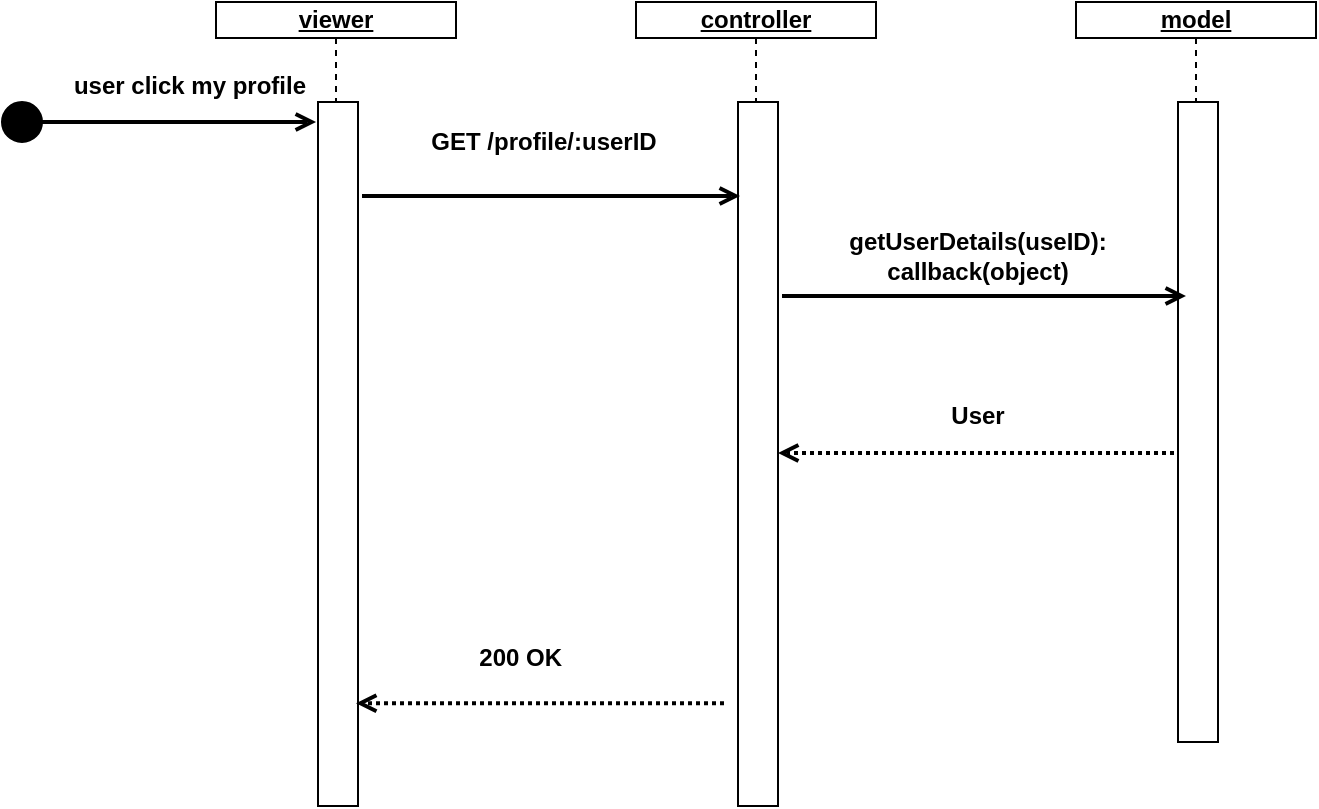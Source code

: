 <mxfile version="17.0.0" type="device"><diagram id="bLNHrJwJ8SVz2Z7P9luw" name="Page-1"><mxGraphModel dx="1185" dy="623" grid="1" gridSize="10" guides="1" tooltips="1" connect="1" arrows="1" fold="1" page="1" pageScale="1" pageWidth="827" pageHeight="1169" math="0" shadow="0"><root><mxCell id="0"/><mxCell id="1" parent="0"/><mxCell id="-ubt34dE8VMtw2WTv6oI-708" style="shape=rect;fillColor=none;strokeColor=none;shadow=0;strokeWidth=1;opacity=100.0;gliffyId=0;" vertex="1" parent="1"><mxGeometry x="407" y="710" width="120" height="100" as="geometry"/></mxCell><mxCell id="-ubt34dE8VMtw2WTv6oI-709" value="&lt;div style='width: 117.0px;height:auto;word-break: break-word;'&gt;&lt;div align=&quot;center&quot;&gt;&lt;span style=&quot;font-size: 12px; font-family: Arial; white-space: pre-wrap; font-weight: bold; text-decoration: underline; line-height: 14px; color: rgb(0, 0, 0);&quot;&gt;viewer&lt;/span&gt;&lt;/div&gt;&lt;/div&gt;" style="shape=rect;shadow=0;strokeWidth=1;fillColor=#FFFFFF;strokeColor=#000000;opacity=100.0;html=1;nl2Br=0;verticalAlign=top;align=center;spacingLeft=0.0;spacingRight=0;spacingTop=-5.0;spacingBottom=2;whiteSpace=wrap;gliffyId=1;" vertex="1" parent="-ubt34dE8VMtw2WTv6oI-708"><mxGeometry width="120" height="18" as="geometry"/></mxCell><mxCell id="-ubt34dE8VMtw2WTv6oI-710" style="shape=line;direction=south;dashed=1;shadow=0;strokeWidth=1;fillColor=#FFFFFF;strokeColor=#000000;opacity=100.0;gliffyId=3;" vertex="1" parent="-ubt34dE8VMtw2WTv6oI-708"><mxGeometry y="18" width="120" height="82" as="geometry"/></mxCell><mxCell id="-ubt34dE8VMtw2WTv6oI-711" style="shape=rect;fillColor=none;strokeColor=none;shadow=0;strokeWidth=1;opacity=100.0;gliffyId=4;" vertex="1" parent="1"><mxGeometry x="617" y="710" width="120" height="100" as="geometry"/></mxCell><mxCell id="-ubt34dE8VMtw2WTv6oI-712" value="&lt;div style='width: 117.0px;height:auto;word-break: break-word;'&gt;&lt;div align=&quot;center&quot;&gt;&lt;span style=&quot;font-size: 12px; font-family: Arial; white-space: pre-wrap; font-weight: bold; text-decoration: underline; line-height: 14px; color: rgb(0, 0, 0);&quot;&gt;controller&lt;/span&gt;&lt;/div&gt;&lt;/div&gt;" style="shape=rect;shadow=0;strokeWidth=1;fillColor=#FFFFFF;strokeColor=#000000;opacity=100.0;html=1;nl2Br=0;verticalAlign=top;align=center;spacingLeft=0.0;spacingRight=0;spacingTop=-5.0;spacingBottom=2;whiteSpace=wrap;gliffyId=5;" vertex="1" parent="-ubt34dE8VMtw2WTv6oI-711"><mxGeometry width="120" height="18" as="geometry"/></mxCell><mxCell id="-ubt34dE8VMtw2WTv6oI-713" style="shape=line;direction=south;dashed=1;shadow=0;strokeWidth=1;fillColor=#FFFFFF;strokeColor=#000000;opacity=100.0;gliffyId=7;" vertex="1" parent="-ubt34dE8VMtw2WTv6oI-711"><mxGeometry y="18" width="120" height="82" as="geometry"/></mxCell><mxCell id="-ubt34dE8VMtw2WTv6oI-714" style="shape=rect;fillColor=none;strokeColor=none;shadow=0;strokeWidth=1;opacity=100.0;gliffyId=8;" vertex="1" parent="1"><mxGeometry x="837" y="710" width="120" height="100" as="geometry"/></mxCell><mxCell id="-ubt34dE8VMtw2WTv6oI-715" value="&lt;div style='width: 117.0px;height:auto;word-break: break-word;'&gt;&lt;div align=&quot;center&quot;&gt;&lt;span style=&quot;font-size: 12px; font-family: Arial; white-space: pre-wrap; font-weight: bold; text-decoration: underline; line-height: 14px; color: rgb(0, 0, 0);&quot;&gt;model&lt;/span&gt;&lt;/div&gt;&lt;/div&gt;" style="shape=rect;shadow=0;strokeWidth=1;fillColor=#FFFFFF;strokeColor=#000000;opacity=100.0;html=1;nl2Br=0;verticalAlign=top;align=center;spacingLeft=0.0;spacingRight=0;spacingTop=-5.0;spacingBottom=2;whiteSpace=wrap;gliffyId=9;" vertex="1" parent="-ubt34dE8VMtw2WTv6oI-714"><mxGeometry width="120" height="18" as="geometry"/></mxCell><mxCell id="-ubt34dE8VMtw2WTv6oI-716" style="shape=line;direction=south;dashed=1;shadow=0;strokeWidth=1;fillColor=#FFFFFF;strokeColor=#000000;opacity=100.0;gliffyId=11;" vertex="1" parent="-ubt34dE8VMtw2WTv6oI-714"><mxGeometry y="18" width="120" height="82" as="geometry"/></mxCell><mxCell id="-ubt34dE8VMtw2WTv6oI-717" style="shape=ellipse;perimeter=ellipsePerimeter;shadow=0;strokeWidth=1;fillColor=#000000;strokeColor=#000000;opacity=100.0;gliffyId=13;" vertex="1" parent="1"><mxGeometry x="300" y="760" width="20" height="20" as="geometry"/></mxCell><mxCell id="-ubt34dE8VMtw2WTv6oI-718" style="shape=rect;shadow=0;strokeWidth=1;fillColor=#ffffff;strokeColor=#000000;opacity=100.0;gliffyId=16;" vertex="1" parent="1"><mxGeometry x="458" y="760" width="20" height="352" as="geometry"/></mxCell><mxCell id="-ubt34dE8VMtw2WTv6oI-719" style="shape=filledEdge;strokeWidth=2;strokeColor=#000000;fillColor=none;startArrow=none;startFill=0;startSize=6;endArrow=open;endFill=0;endSize=6;rounded=1;gliffyId=18;edgeStyle=orthogonalEdgeStyle;" edge="1" parent="1" source="-ubt34dE8VMtw2WTv6oI-717"><mxGeometry width="100" height="100" relative="1" as="geometry"><mxPoint x="457.025" y="770" as="targetPoint"/><Array as="points"><mxPoint x="320" y="770"/><mxPoint x="365.675" y="770"/><mxPoint x="411.35" y="770"/></Array></mxGeometry></mxCell><mxCell id="-ubt34dE8VMtw2WTv6oI-720" value="&lt;div style='width: 147.0px;height:auto;word-break: break-word;'&gt;&lt;div align=&quot;center&quot;&gt;&lt;span style=&quot;font-size: 12px; font-family: Arial; white-space: pre-wrap; font-weight: bold; line-height: 14px; color: rgb(0, 0, 0);&quot;&gt;user click my profile&lt;/span&gt;&lt;/div&gt;&lt;/div&gt;" style="text;html=1;nl2Br=0;html=1;nl2Br=0;verticalAlign=middle;align=center;spacingLeft=0.0;spacingRight=0;whiteSpace=wrap;gliffyId=21;" vertex="1" parent="1"><mxGeometry x="319" y="745" width="150" height="14" as="geometry"/></mxCell><mxCell id="-ubt34dE8VMtw2WTv6oI-721" style="shape=rect;shadow=0;strokeWidth=1;fillColor=#ffffff;strokeColor=#000000;opacity=100.0;gliffyId=22;" vertex="1" parent="1"><mxGeometry x="668" y="760" width="20" height="352" as="geometry"/></mxCell><mxCell id="-ubt34dE8VMtw2WTv6oI-722" style="shape=filledEdge;strokeWidth=2;strokeColor=#000000;fillColor=none;startArrow=none;startFill=0;startSize=6;endArrow=open;endFill=0;endSize=6;rounded=1;gliffyId=23;edgeStyle=orthogonalEdgeStyle;" edge="1" parent="1"><mxGeometry width="100" height="100" relative="1" as="geometry"><mxPoint x="480" y="807" as="sourcePoint"/><mxPoint x="669" y="807" as="targetPoint"/><Array as="points"><mxPoint x="574.5" y="807"/></Array></mxGeometry></mxCell><mxCell id="-ubt34dE8VMtw2WTv6oI-723" value="&lt;div style=&quot;width: 159.0px ; height: auto ; word-break: break-word&quot;&gt;&lt;div align=&quot;center&quot;&gt;&lt;span style=&quot;font-size: 12px ; font-family: &amp;#34;arial&amp;#34; ; white-space: pre-wrap ; font-weight: bold ; line-height: 14px ; color: rgb(0 , 0 , 0)&quot;&gt;GET /profile/:userID&lt;/span&gt;&lt;/div&gt;&lt;/div&gt;" style="text;html=1;nl2Br=0;html=1;nl2Br=0;verticalAlign=middle;align=center;spacingLeft=0.0;spacingRight=0;whiteSpace=wrap;gliffyId=27;" vertex="1" parent="1"><mxGeometry x="490" y="766" width="162" height="28" as="geometry"/></mxCell><mxCell id="-ubt34dE8VMtw2WTv6oI-724" style="shape=rect;shadow=0;strokeWidth=1;fillColor=#ffffff;strokeColor=#000000;opacity=100.0;gliffyId=29;" vertex="1" parent="1"><mxGeometry x="888" y="760" width="20" height="320" as="geometry"/></mxCell><mxCell id="-ubt34dE8VMtw2WTv6oI-725" style="shape=filledEdge;strokeWidth=2;strokeColor=#000000;fillColor=none;startArrow=none;startFill=0;startSize=6;endArrow=open;endFill=0;endSize=6;rounded=0;gliffyId=30;edgeStyle=orthogonalEdgeStyle;" edge="1" parent="1"><mxGeometry width="100" height="100" relative="1" as="geometry"><mxPoint x="690" y="857" as="sourcePoint"/><mxPoint x="892" y="857" as="targetPoint"/></mxGeometry></mxCell><mxCell id="-ubt34dE8VMtw2WTv6oI-726" value="&lt;div style=&quot;width: 197.0px ; height: auto ; word-break: break-word&quot;&gt;&lt;div align=&quot;center&quot;&gt;&lt;span style=&quot;font-size: 12px ; font-family: &amp;#34;arial&amp;#34; ; white-space: pre-wrap ; font-weight: bold ; line-height: 14px ; color: rgb(0 , 0 , 0)&quot;&gt;getUserDetails(useID):&lt;/span&gt;&lt;/div&gt;&lt;div align=&quot;center&quot;&gt;&lt;span style=&quot;font-size: 12px ; font-family: &amp;#34;arial&amp;#34; ; white-space: pre-wrap ; font-weight: bold ; line-height: 14px ; color: rgb(0 , 0 , 0)&quot;&gt;callback(object)&lt;/span&gt;&lt;/div&gt;&lt;/div&gt;" style="text;html=1;nl2Br=0;html=1;nl2Br=0;verticalAlign=middle;align=center;spacingLeft=0.0;spacingRight=0;whiteSpace=wrap;gliffyId=35;" vertex="1" parent="1"><mxGeometry x="688" y="830" width="200" height="14" as="geometry"/></mxCell><mxCell id="-ubt34dE8VMtw2WTv6oI-727" style="shape=filledEdge;strokeWidth=2;strokeColor=#000000;fillColor=none;startArrow=none;startFill=0;startSize=6;endArrow=open;endFill=0;endSize=6;rounded=1;dashed=1;fixDash=1;dashPattern=2.0 2.0;gliffyId=37;edgeStyle=orthogonalEdgeStyle;" edge="1" parent="1"><mxGeometry width="100" height="100" relative="1" as="geometry"><mxPoint x="886" y="935.5" as="sourcePoint"/><mxPoint x="688" y="935.5" as="targetPoint"/><Array as="points"><mxPoint x="787" y="935.5"/></Array></mxGeometry></mxCell><mxCell id="-ubt34dE8VMtw2WTv6oI-728" value="&lt;div style=&quot;width: 147.0px ; height: auto ; word-break: break-word&quot;&gt;&lt;div align=&quot;center&quot;&gt;&lt;span style=&quot;font-size: 12px ; font-family: &amp;#34;arial&amp;#34; ; white-space: pre-wrap ; font-weight: bold ; line-height: 14px ; color: rgb(0 , 0 , 0)&quot;&gt;User&lt;/span&gt;&lt;/div&gt;&lt;/div&gt;" style="text;html=1;nl2Br=0;html=1;nl2Br=0;verticalAlign=middle;align=center;spacingLeft=0.0;spacingRight=0;whiteSpace=wrap;gliffyId=41;" vertex="1" parent="1"><mxGeometry x="713" y="910" width="150" height="14" as="geometry"/></mxCell><mxCell id="-ubt34dE8VMtw2WTv6oI-729" style="shape=filledEdge;strokeWidth=2;strokeColor=#000000;fillColor=none;startArrow=none;startFill=0;startSize=6;endArrow=open;endFill=0;endSize=6;rounded=0;dashed=1;fixDash=1;dashPattern=2.0 2.0;gliffyId=55;edgeStyle=orthogonalEdgeStyle;" edge="1" parent="1"><mxGeometry width="100" height="100" relative="1" as="geometry"><mxPoint x="661" y="1060.667" as="sourcePoint"/><mxPoint x="477" y="1060.667" as="targetPoint"/></mxGeometry></mxCell><mxCell id="-ubt34dE8VMtw2WTv6oI-730" value="&lt;div style=&quot;width: 147.0px ; height: auto ; word-break: break-word&quot;&gt;&lt;div align=&quot;center&quot;&gt;&lt;span style=&quot;font-size: 12px ; font-family: &amp;#34;arial&amp;#34; ; white-space: pre-wrap ; font-weight: bold ; line-height: 14px ; color: rgb(0 , 0 , 0)&quot;&gt;200 OK &lt;/span&gt;&lt;/div&gt;&lt;/div&gt;" style="text;html=1;nl2Br=0;html=1;nl2Br=0;verticalAlign=middle;align=center;spacingLeft=0.0;spacingRight=0;whiteSpace=wrap;gliffyId=57;" vertex="1" parent="1"><mxGeometry x="486" y="1024" width="150" height="28" as="geometry"/></mxCell></root></mxGraphModel></diagram></mxfile>